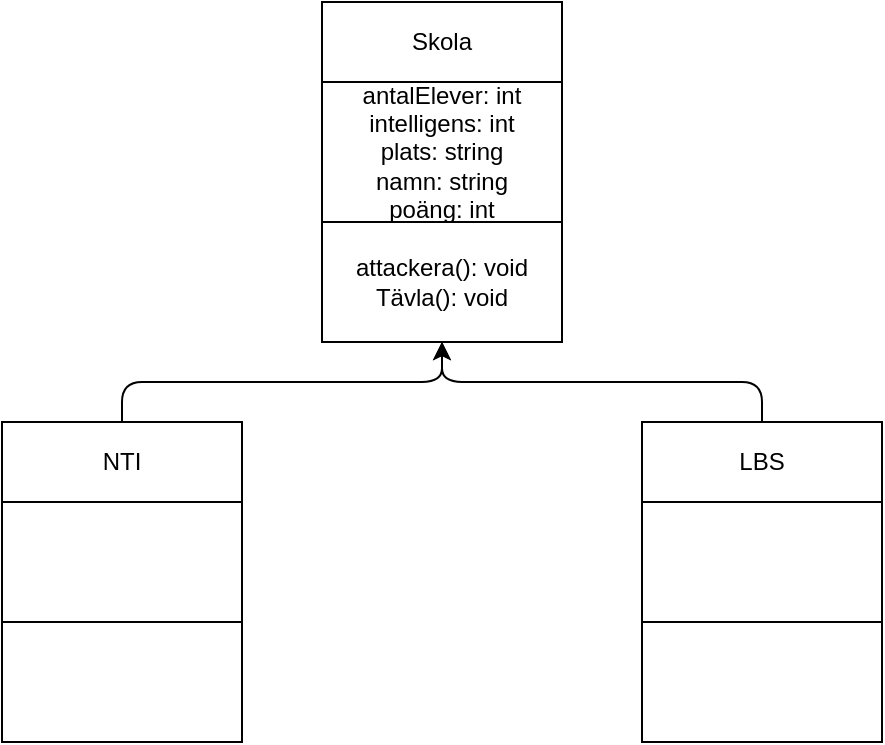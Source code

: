 <mxfile>
    <diagram id="09P5HGLGrYz_mYvWhXRL" name="Page-1">
        <mxGraphModel dx="490" dy="466" grid="1" gridSize="10" guides="1" tooltips="1" connect="1" arrows="1" fold="1" page="1" pageScale="1" pageWidth="850" pageHeight="1100" math="0" shadow="0">
            <root>
                <mxCell id="0"/>
                <mxCell id="1" parent="0"/>
                <mxCell id="2" value="Skola" style="rounded=0;whiteSpace=wrap;html=1;" parent="1" vertex="1">
                    <mxGeometry x="200" y="30" width="120" height="40" as="geometry"/>
                </mxCell>
                <mxCell id="3" value="antalElever: int&lt;br&gt;intelligens: int&lt;br&gt;plats: string&lt;br&gt;namn: string&lt;br&gt;poäng: int" style="rounded=0;whiteSpace=wrap;html=1;" parent="1" vertex="1">
                    <mxGeometry x="200" y="70" width="120" height="70" as="geometry"/>
                </mxCell>
                <mxCell id="4" value="attackera(): void&lt;br&gt;Tävla(): void" style="rounded=0;whiteSpace=wrap;html=1;" parent="1" vertex="1">
                    <mxGeometry x="200" y="140" width="120" height="60" as="geometry"/>
                </mxCell>
                <mxCell id="5" value="LBS" style="rounded=0;whiteSpace=wrap;html=1;" parent="1" vertex="1">
                    <mxGeometry x="360" y="240" width="120" height="40" as="geometry"/>
                </mxCell>
                <mxCell id="6" value="" style="rounded=0;whiteSpace=wrap;html=1;" parent="1" vertex="1">
                    <mxGeometry x="360" y="280" width="120" height="60" as="geometry"/>
                </mxCell>
                <mxCell id="7" value="" style="rounded=0;whiteSpace=wrap;html=1;" parent="1" vertex="1">
                    <mxGeometry x="360" y="340" width="120" height="60" as="geometry"/>
                </mxCell>
                <mxCell id="8" value="NTI" style="rounded=0;whiteSpace=wrap;html=1;" parent="1" vertex="1">
                    <mxGeometry x="40" y="240" width="120" height="40" as="geometry"/>
                </mxCell>
                <mxCell id="9" value="" style="rounded=0;whiteSpace=wrap;html=1;" parent="1" vertex="1">
                    <mxGeometry x="40" y="280" width="120" height="60" as="geometry"/>
                </mxCell>
                <mxCell id="10" value="" style="rounded=0;whiteSpace=wrap;html=1;" parent="1" vertex="1">
                    <mxGeometry x="40" y="340" width="120" height="60" as="geometry"/>
                </mxCell>
                <mxCell id="11" value="" style="endArrow=classic;html=1;entryX=0.5;entryY=1;entryDx=0;entryDy=0;" parent="1" edge="1">
                    <mxGeometry width="50" height="50" relative="1" as="geometry">
                        <mxPoint x="100.0" y="240.0" as="sourcePoint"/>
                        <mxPoint x="260" y="200.0" as="targetPoint"/>
                        <Array as="points">
                            <mxPoint x="100" y="220"/>
                            <mxPoint x="260" y="220"/>
                        </Array>
                    </mxGeometry>
                </mxCell>
                <mxCell id="12" value="" style="endArrow=classic;html=1;exitX=0.5;exitY=0;exitDx=0;exitDy=0;" parent="1" edge="1">
                    <mxGeometry width="50" height="50" relative="1" as="geometry">
                        <mxPoint x="420" y="240.0" as="sourcePoint"/>
                        <mxPoint x="260" y="200.0" as="targetPoint"/>
                        <Array as="points">
                            <mxPoint x="420" y="220"/>
                            <mxPoint x="260" y="220"/>
                        </Array>
                    </mxGeometry>
                </mxCell>
            </root>
        </mxGraphModel>
    </diagram>
</mxfile>